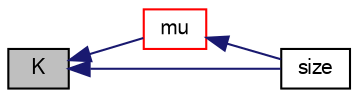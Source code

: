 digraph "K"
{
  bgcolor="transparent";
  edge [fontname="FreeSans",fontsize="10",labelfontname="FreeSans",labelfontsize="10"];
  node [fontname="FreeSans",fontsize="10",shape=record];
  rankdir="LR";
  Node921 [label="K",height=0.2,width=0.4,color="black", fillcolor="grey75", style="filled", fontcolor="black"];
  Node921 -> Node922 [dir="back",color="midnightblue",fontsize="10",style="solid",fontname="FreeSans"];
  Node922 [label="mu",height=0.2,width=0.4,color="red",URL="$a29842.html#ac2d417eb3824a752b4937102b2485b5b",tooltip="Calculate the mixture viscosity [Pa s]. "];
  Node922 -> Node929 [dir="back",color="midnightblue",fontsize="10",style="solid",fontname="FreeSans"];
  Node929 [label="size",height=0.2,width=0.4,color="black",URL="$a29842.html#a9facbf0a118d395c89884e45a5ca4e4b",tooltip="Return the number of liquids in the mixture. "];
  Node921 -> Node929 [dir="back",color="midnightblue",fontsize="10",style="solid",fontname="FreeSans"];
}
